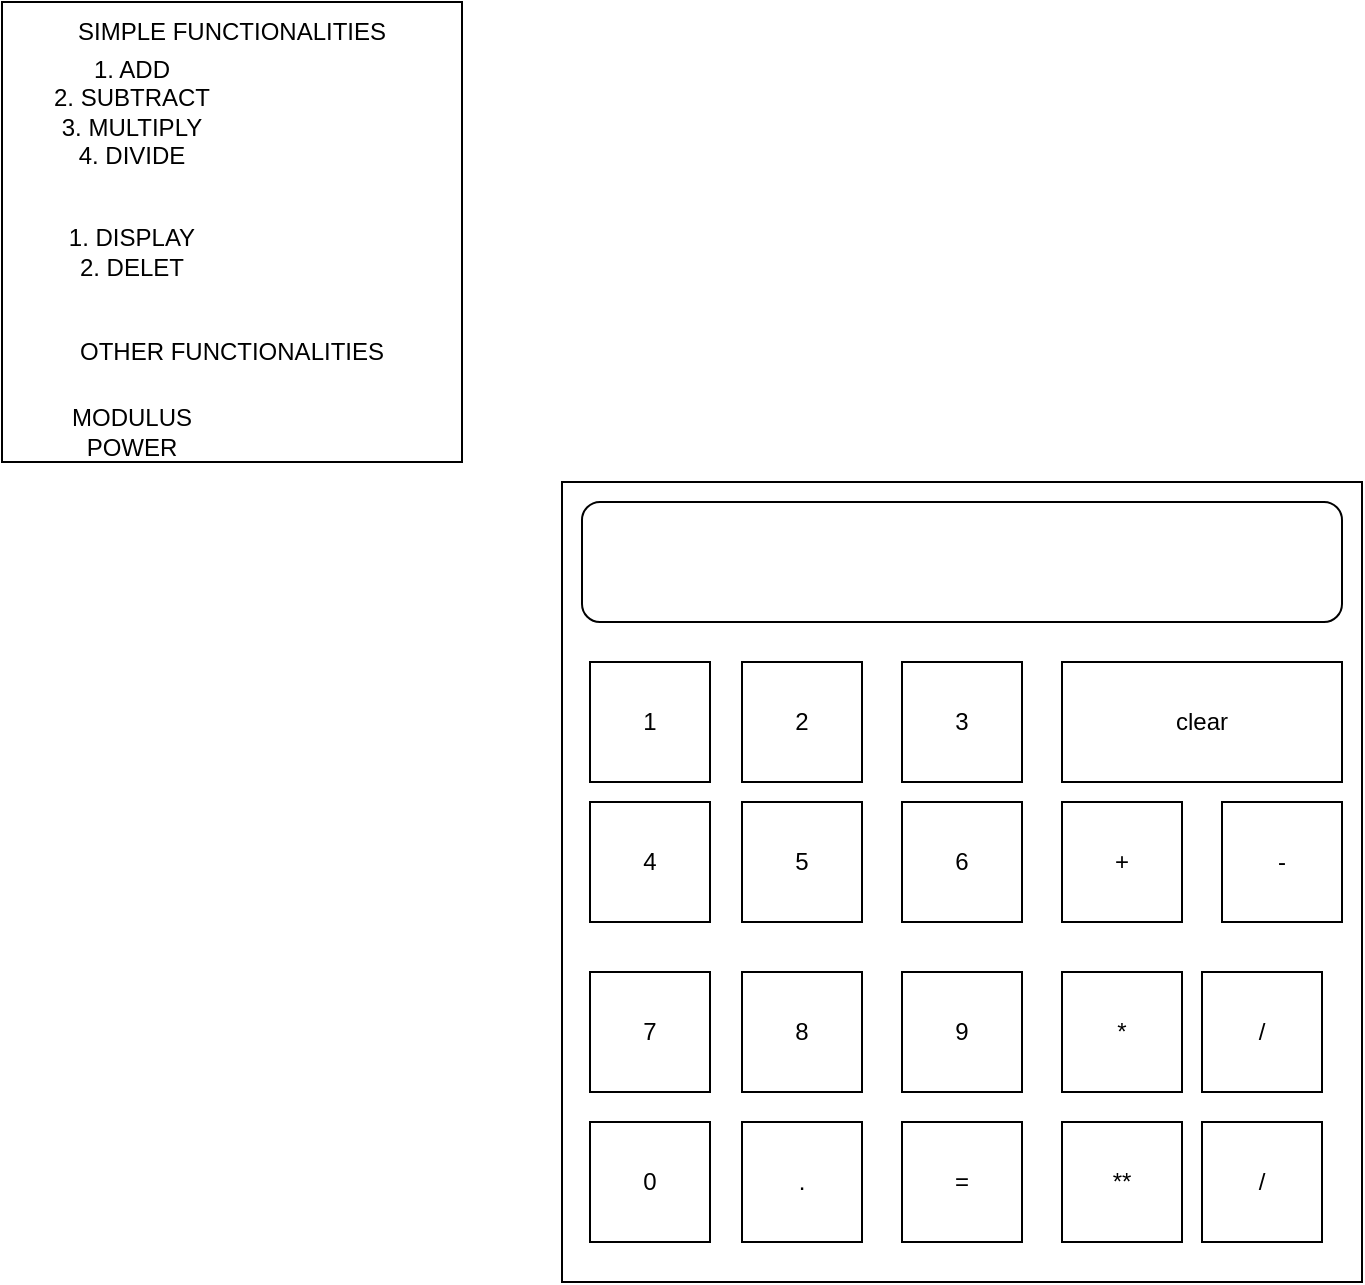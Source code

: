 <mxfile>
    <diagram id="XNLrST_KM-mgmB0vjuED" name="Page-1">
        <mxGraphModel dx="889" dy="647" grid="1" gridSize="10" guides="1" tooltips="1" connect="1" arrows="1" fold="1" page="1" pageScale="1" pageWidth="827" pageHeight="1169" math="0" shadow="0">
            <root>
                <mxCell id="0"/>
                <mxCell id="1" parent="0"/>
                <mxCell id="2" value="" style="whiteSpace=wrap;html=1;aspect=fixed;" vertex="1" parent="1">
                    <mxGeometry x="120" y="40" width="230" height="230" as="geometry"/>
                </mxCell>
                <mxCell id="3" value="SIMPLE FUNCTIONALITIES" style="text;html=1;strokeColor=none;fillColor=none;align=center;verticalAlign=middle;whiteSpace=wrap;rounded=0;" vertex="1" parent="1">
                    <mxGeometry x="120" y="40" width="230" height="30" as="geometry"/>
                </mxCell>
                <mxCell id="5" value="1. ADD&lt;br&gt;2. SUBTRACT&lt;br&gt;3. MULTIPLY&lt;br&gt;4. DIVIDE" style="text;html=1;strokeColor=none;fillColor=none;align=center;verticalAlign=middle;whiteSpace=wrap;rounded=0;" vertex="1" parent="1">
                    <mxGeometry x="120" y="80" width="130" height="30" as="geometry"/>
                </mxCell>
                <mxCell id="7" value="OTHER FUNCTIONALITIES" style="text;html=1;strokeColor=none;fillColor=none;align=center;verticalAlign=middle;whiteSpace=wrap;rounded=0;" vertex="1" parent="1">
                    <mxGeometry x="120" y="200" width="230" height="30" as="geometry"/>
                </mxCell>
                <mxCell id="8" value="1. DISPLAY&lt;br&gt;2. DELET&lt;br&gt;" style="text;html=1;strokeColor=none;fillColor=none;align=center;verticalAlign=middle;whiteSpace=wrap;rounded=0;" vertex="1" parent="1">
                    <mxGeometry x="120" y="150" width="130" height="30" as="geometry"/>
                </mxCell>
                <mxCell id="9" value="MODULUS&lt;br&gt;POWER" style="text;html=1;strokeColor=none;fillColor=none;align=center;verticalAlign=middle;whiteSpace=wrap;rounded=0;" vertex="1" parent="1">
                    <mxGeometry x="120" y="240" width="130" height="30" as="geometry"/>
                </mxCell>
                <mxCell id="10" value="" style="whiteSpace=wrap;html=1;aspect=fixed;" vertex="1" parent="1">
                    <mxGeometry x="400" y="280" width="400" height="400" as="geometry"/>
                </mxCell>
                <mxCell id="11" value="" style="rounded=1;whiteSpace=wrap;html=1;" vertex="1" parent="1">
                    <mxGeometry x="410" y="290" width="380" height="60" as="geometry"/>
                </mxCell>
                <mxCell id="12" value="1" style="rounded=0;whiteSpace=wrap;html=1;" vertex="1" parent="1">
                    <mxGeometry x="414" y="370" width="60" height="60" as="geometry"/>
                </mxCell>
                <mxCell id="13" value="6" style="rounded=0;whiteSpace=wrap;html=1;" vertex="1" parent="1">
                    <mxGeometry x="570" y="440" width="60" height="60" as="geometry"/>
                </mxCell>
                <mxCell id="14" value="4" style="rounded=0;whiteSpace=wrap;html=1;" vertex="1" parent="1">
                    <mxGeometry x="414" y="440" width="60" height="60" as="geometry"/>
                </mxCell>
                <mxCell id="15" value="5" style="rounded=0;whiteSpace=wrap;html=1;" vertex="1" parent="1">
                    <mxGeometry x="490" y="440" width="60" height="60" as="geometry"/>
                </mxCell>
                <mxCell id="16" value="2" style="rounded=0;whiteSpace=wrap;html=1;" vertex="1" parent="1">
                    <mxGeometry x="490" y="370" width="60" height="60" as="geometry"/>
                </mxCell>
                <mxCell id="17" value="3" style="rounded=0;whiteSpace=wrap;html=1;" vertex="1" parent="1">
                    <mxGeometry x="570" y="370" width="60" height="60" as="geometry"/>
                </mxCell>
                <mxCell id="18" value="9" style="rounded=0;whiteSpace=wrap;html=1;" vertex="1" parent="1">
                    <mxGeometry x="570" y="525" width="60" height="60" as="geometry"/>
                </mxCell>
                <mxCell id="19" value="8" style="rounded=0;whiteSpace=wrap;html=1;" vertex="1" parent="1">
                    <mxGeometry x="490" y="525" width="60" height="60" as="geometry"/>
                </mxCell>
                <mxCell id="20" value="7" style="rounded=0;whiteSpace=wrap;html=1;" vertex="1" parent="1">
                    <mxGeometry x="414" y="525" width="60" height="60" as="geometry"/>
                </mxCell>
                <mxCell id="21" value="0" style="rounded=0;whiteSpace=wrap;html=1;" vertex="1" parent="1">
                    <mxGeometry x="414" y="600" width="60" height="60" as="geometry"/>
                </mxCell>
                <mxCell id="22" value=".&lt;span style=&quot;color: rgba(0, 0, 0, 0); font-family: monospace; font-size: 0px; text-align: start;&quot;&gt;%3CmxGraphModel%3E%3Croot%3E%3CmxCell%20id%3D%220%22%2F%3E%3CmxCell%20id%3D%221%22%20parent%3D%220%22%2F%3E%3CmxCell%20id%3D%222%22%20value%3D%221%22%20style%3D%22rounded%3D0%3BwhiteSpace%3Dwrap%3Bhtml%3D1%3B%22%20vertex%3D%221%22%20parent%3D%221%22%3E%3CmxGeometry%20x%3D%22540%22%20y%3D%22440%22%20width%3D%2260%22%20height%3D%2260%22%20as%3D%22geometry%22%2F%3E%3C%2FmxCell%3E%3C%2Froot%3E%3C%2FmxGraphModel%3E&lt;/span&gt;" style="rounded=0;whiteSpace=wrap;html=1;" vertex="1" parent="1">
                    <mxGeometry x="490" y="600" width="60" height="60" as="geometry"/>
                </mxCell>
                <mxCell id="23" value="=&lt;span style=&quot;color: rgba(0, 0, 0, 0); font-family: monospace; font-size: 0px; text-align: start;&quot;&gt;%3CmxGraphModel%3E%3Croot%3E%3CmxCell%20id%3D%220%22%2F%3E%3CmxCell%20id%3D%221%22%20parent%3D%220%22%2F%3E%3CmxCell%20id%3D%222%22%20value%3D%221%22%20style%3D%22rounded%3D0%3BwhiteSpace%3Dwrap%3Bhtml%3D1%3B%22%20vertex%3D%221%22%20parent%3D%221%22%3E%3CmxGeometry%20x%3D%22540%22%20y%3D%22440%22%20width%3D%2260%22%20height%3D%2260%22%20as%3D%22geometry%22%2F%3E%3C%2FmxCell%3E%3C%2Froot%3E%3C%2FmxGraphModel%3E&lt;/span&gt;&lt;span style=&quot;color: rgba(0, 0, 0, 0); font-family: monospace; font-size: 0px; text-align: start;&quot;&gt;%3CmxGraphModel%3E%3Croot%3E%3CmxCell%20id%3D%220%22%2F%3E%3CmxCell%20id%3D%221%22%20parent%3D%220%22%2F%3E%3CmxCell%20id%3D%222%22%20value%3D%221%22%20style%3D%22rounded%3D0%3BwhiteSpace%3Dwrap%3Bhtml%3D1%3B%22%20vertex%3D%221%22%20parent%3D%221%22%3E%3CmxGeometry%20x%3D%22540%22%20y%3D%22440%22%20width%3D%2260%22%20height%3D%2260%22%20as%3D%22geometry%22%2F%3E%3C%2FmxCell%3E%3C%2Froot%3E%3C%2FmxGraphModel%3E&lt;/span&gt;" style="rounded=0;whiteSpace=wrap;html=1;" vertex="1" parent="1">
                    <mxGeometry x="570" y="600" width="60" height="60" as="geometry"/>
                </mxCell>
                <mxCell id="24" value="clear" style="rounded=0;whiteSpace=wrap;html=1;" vertex="1" parent="1">
                    <mxGeometry x="650" y="370" width="140" height="60" as="geometry"/>
                </mxCell>
                <mxCell id="25" value="-" style="rounded=0;whiteSpace=wrap;html=1;" vertex="1" parent="1">
                    <mxGeometry x="730" y="440" width="60" height="60" as="geometry"/>
                </mxCell>
                <mxCell id="26" value="/" style="rounded=0;whiteSpace=wrap;html=1;" vertex="1" parent="1">
                    <mxGeometry x="720" y="525" width="60" height="60" as="geometry"/>
                </mxCell>
                <mxCell id="27" value="*" style="rounded=0;whiteSpace=wrap;html=1;" vertex="1" parent="1">
                    <mxGeometry x="650" y="525" width="60" height="60" as="geometry"/>
                </mxCell>
                <mxCell id="28" value="+" style="rounded=0;whiteSpace=wrap;html=1;" vertex="1" parent="1">
                    <mxGeometry x="650" y="440" width="60" height="60" as="geometry"/>
                </mxCell>
                <mxCell id="29" value="**&lt;span style=&quot;color: rgba(0, 0, 0, 0); font-family: monospace; font-size: 0px; text-align: start;&quot;&gt;%3CmxGraphModel%3E%3Croot%3E%3CmxCell%20id%3D%220%22%2F%3E%3CmxCell%20id%3D%221%22%20parent%3D%220%22%2F%3E%3CmxCell%20id%3D%222%22%20value%3D%22%2F%22%20style%3D%22rounded%3D0%3BwhiteSpace%3Dwrap%3Bhtml%3D1%3B%22%20vertex%3D%221%22%20parent%3D%221%22%3E%3CmxGeometry%20x%3D%22720%22%20y%3D%22525%22%20width%3D%2260%22%20height%3D%2260%22%20as%3D%22geometry%22%2F%3E%3C%2FmxCell%3E%3C%2Froot%3E%3C%2FmxGraphModel%3E&lt;/span&gt;" style="rounded=0;whiteSpace=wrap;html=1;" vertex="1" parent="1">
                    <mxGeometry x="650" y="600" width="60" height="60" as="geometry"/>
                </mxCell>
                <mxCell id="30" value="/" style="rounded=0;whiteSpace=wrap;html=1;" vertex="1" parent="1">
                    <mxGeometry x="720" y="600" width="60" height="60" as="geometry"/>
                </mxCell>
            </root>
        </mxGraphModel>
    </diagram>
</mxfile>